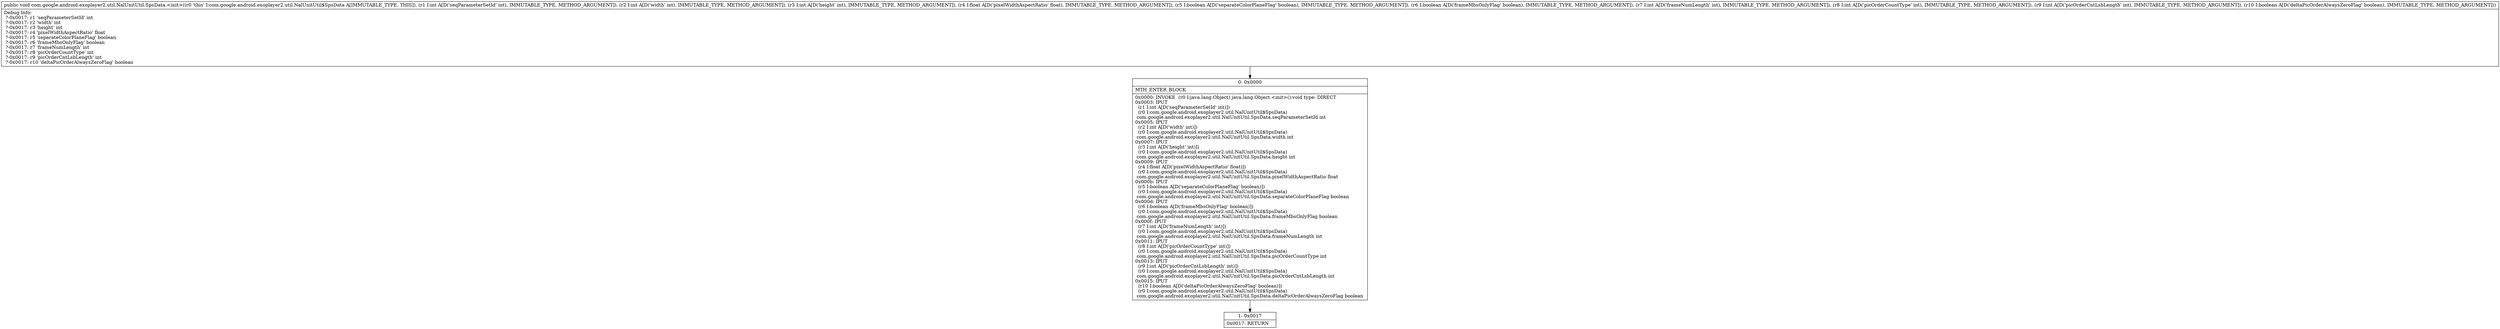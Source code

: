digraph "CFG forcom.google.android.exoplayer2.util.NalUnitUtil.SpsData.\<init\>(IIIFZZIIIZ)V" {
Node_0 [shape=record,label="{0\:\ 0x0000|MTH_ENTER_BLOCK\l|0x0000: INVOKE  (r0 I:java.lang.Object) java.lang.Object.\<init\>():void type: DIRECT \l0x0003: IPUT  \l  (r1 I:int A[D('seqParameterSetId' int)])\l  (r0 I:com.google.android.exoplayer2.util.NalUnitUtil$SpsData)\l com.google.android.exoplayer2.util.NalUnitUtil.SpsData.seqParameterSetId int \l0x0005: IPUT  \l  (r2 I:int A[D('width' int)])\l  (r0 I:com.google.android.exoplayer2.util.NalUnitUtil$SpsData)\l com.google.android.exoplayer2.util.NalUnitUtil.SpsData.width int \l0x0007: IPUT  \l  (r3 I:int A[D('height' int)])\l  (r0 I:com.google.android.exoplayer2.util.NalUnitUtil$SpsData)\l com.google.android.exoplayer2.util.NalUnitUtil.SpsData.height int \l0x0009: IPUT  \l  (r4 I:float A[D('pixelWidthAspectRatio' float)])\l  (r0 I:com.google.android.exoplayer2.util.NalUnitUtil$SpsData)\l com.google.android.exoplayer2.util.NalUnitUtil.SpsData.pixelWidthAspectRatio float \l0x000b: IPUT  \l  (r5 I:boolean A[D('separateColorPlaneFlag' boolean)])\l  (r0 I:com.google.android.exoplayer2.util.NalUnitUtil$SpsData)\l com.google.android.exoplayer2.util.NalUnitUtil.SpsData.separateColorPlaneFlag boolean \l0x000d: IPUT  \l  (r6 I:boolean A[D('frameMbsOnlyFlag' boolean)])\l  (r0 I:com.google.android.exoplayer2.util.NalUnitUtil$SpsData)\l com.google.android.exoplayer2.util.NalUnitUtil.SpsData.frameMbsOnlyFlag boolean \l0x000f: IPUT  \l  (r7 I:int A[D('frameNumLength' int)])\l  (r0 I:com.google.android.exoplayer2.util.NalUnitUtil$SpsData)\l com.google.android.exoplayer2.util.NalUnitUtil.SpsData.frameNumLength int \l0x0011: IPUT  \l  (r8 I:int A[D('picOrderCountType' int)])\l  (r0 I:com.google.android.exoplayer2.util.NalUnitUtil$SpsData)\l com.google.android.exoplayer2.util.NalUnitUtil.SpsData.picOrderCountType int \l0x0013: IPUT  \l  (r9 I:int A[D('picOrderCntLsbLength' int)])\l  (r0 I:com.google.android.exoplayer2.util.NalUnitUtil$SpsData)\l com.google.android.exoplayer2.util.NalUnitUtil.SpsData.picOrderCntLsbLength int \l0x0015: IPUT  \l  (r10 I:boolean A[D('deltaPicOrderAlwaysZeroFlag' boolean)])\l  (r0 I:com.google.android.exoplayer2.util.NalUnitUtil$SpsData)\l com.google.android.exoplayer2.util.NalUnitUtil.SpsData.deltaPicOrderAlwaysZeroFlag boolean \l}"];
Node_1 [shape=record,label="{1\:\ 0x0017|0x0017: RETURN   \l}"];
MethodNode[shape=record,label="{public void com.google.android.exoplayer2.util.NalUnitUtil.SpsData.\<init\>((r0 'this' I:com.google.android.exoplayer2.util.NalUnitUtil$SpsData A[IMMUTABLE_TYPE, THIS]), (r1 I:int A[D('seqParameterSetId' int), IMMUTABLE_TYPE, METHOD_ARGUMENT]), (r2 I:int A[D('width' int), IMMUTABLE_TYPE, METHOD_ARGUMENT]), (r3 I:int A[D('height' int), IMMUTABLE_TYPE, METHOD_ARGUMENT]), (r4 I:float A[D('pixelWidthAspectRatio' float), IMMUTABLE_TYPE, METHOD_ARGUMENT]), (r5 I:boolean A[D('separateColorPlaneFlag' boolean), IMMUTABLE_TYPE, METHOD_ARGUMENT]), (r6 I:boolean A[D('frameMbsOnlyFlag' boolean), IMMUTABLE_TYPE, METHOD_ARGUMENT]), (r7 I:int A[D('frameNumLength' int), IMMUTABLE_TYPE, METHOD_ARGUMENT]), (r8 I:int A[D('picOrderCountType' int), IMMUTABLE_TYPE, METHOD_ARGUMENT]), (r9 I:int A[D('picOrderCntLsbLength' int), IMMUTABLE_TYPE, METHOD_ARGUMENT]), (r10 I:boolean A[D('deltaPicOrderAlwaysZeroFlag' boolean), IMMUTABLE_TYPE, METHOD_ARGUMENT]))  | Debug Info:\l  ?\-0x0017: r1 'seqParameterSetId' int\l  ?\-0x0017: r2 'width' int\l  ?\-0x0017: r3 'height' int\l  ?\-0x0017: r4 'pixelWidthAspectRatio' float\l  ?\-0x0017: r5 'separateColorPlaneFlag' boolean\l  ?\-0x0017: r6 'frameMbsOnlyFlag' boolean\l  ?\-0x0017: r7 'frameNumLength' int\l  ?\-0x0017: r8 'picOrderCountType' int\l  ?\-0x0017: r9 'picOrderCntLsbLength' int\l  ?\-0x0017: r10 'deltaPicOrderAlwaysZeroFlag' boolean\l}"];
MethodNode -> Node_0;
Node_0 -> Node_1;
}

